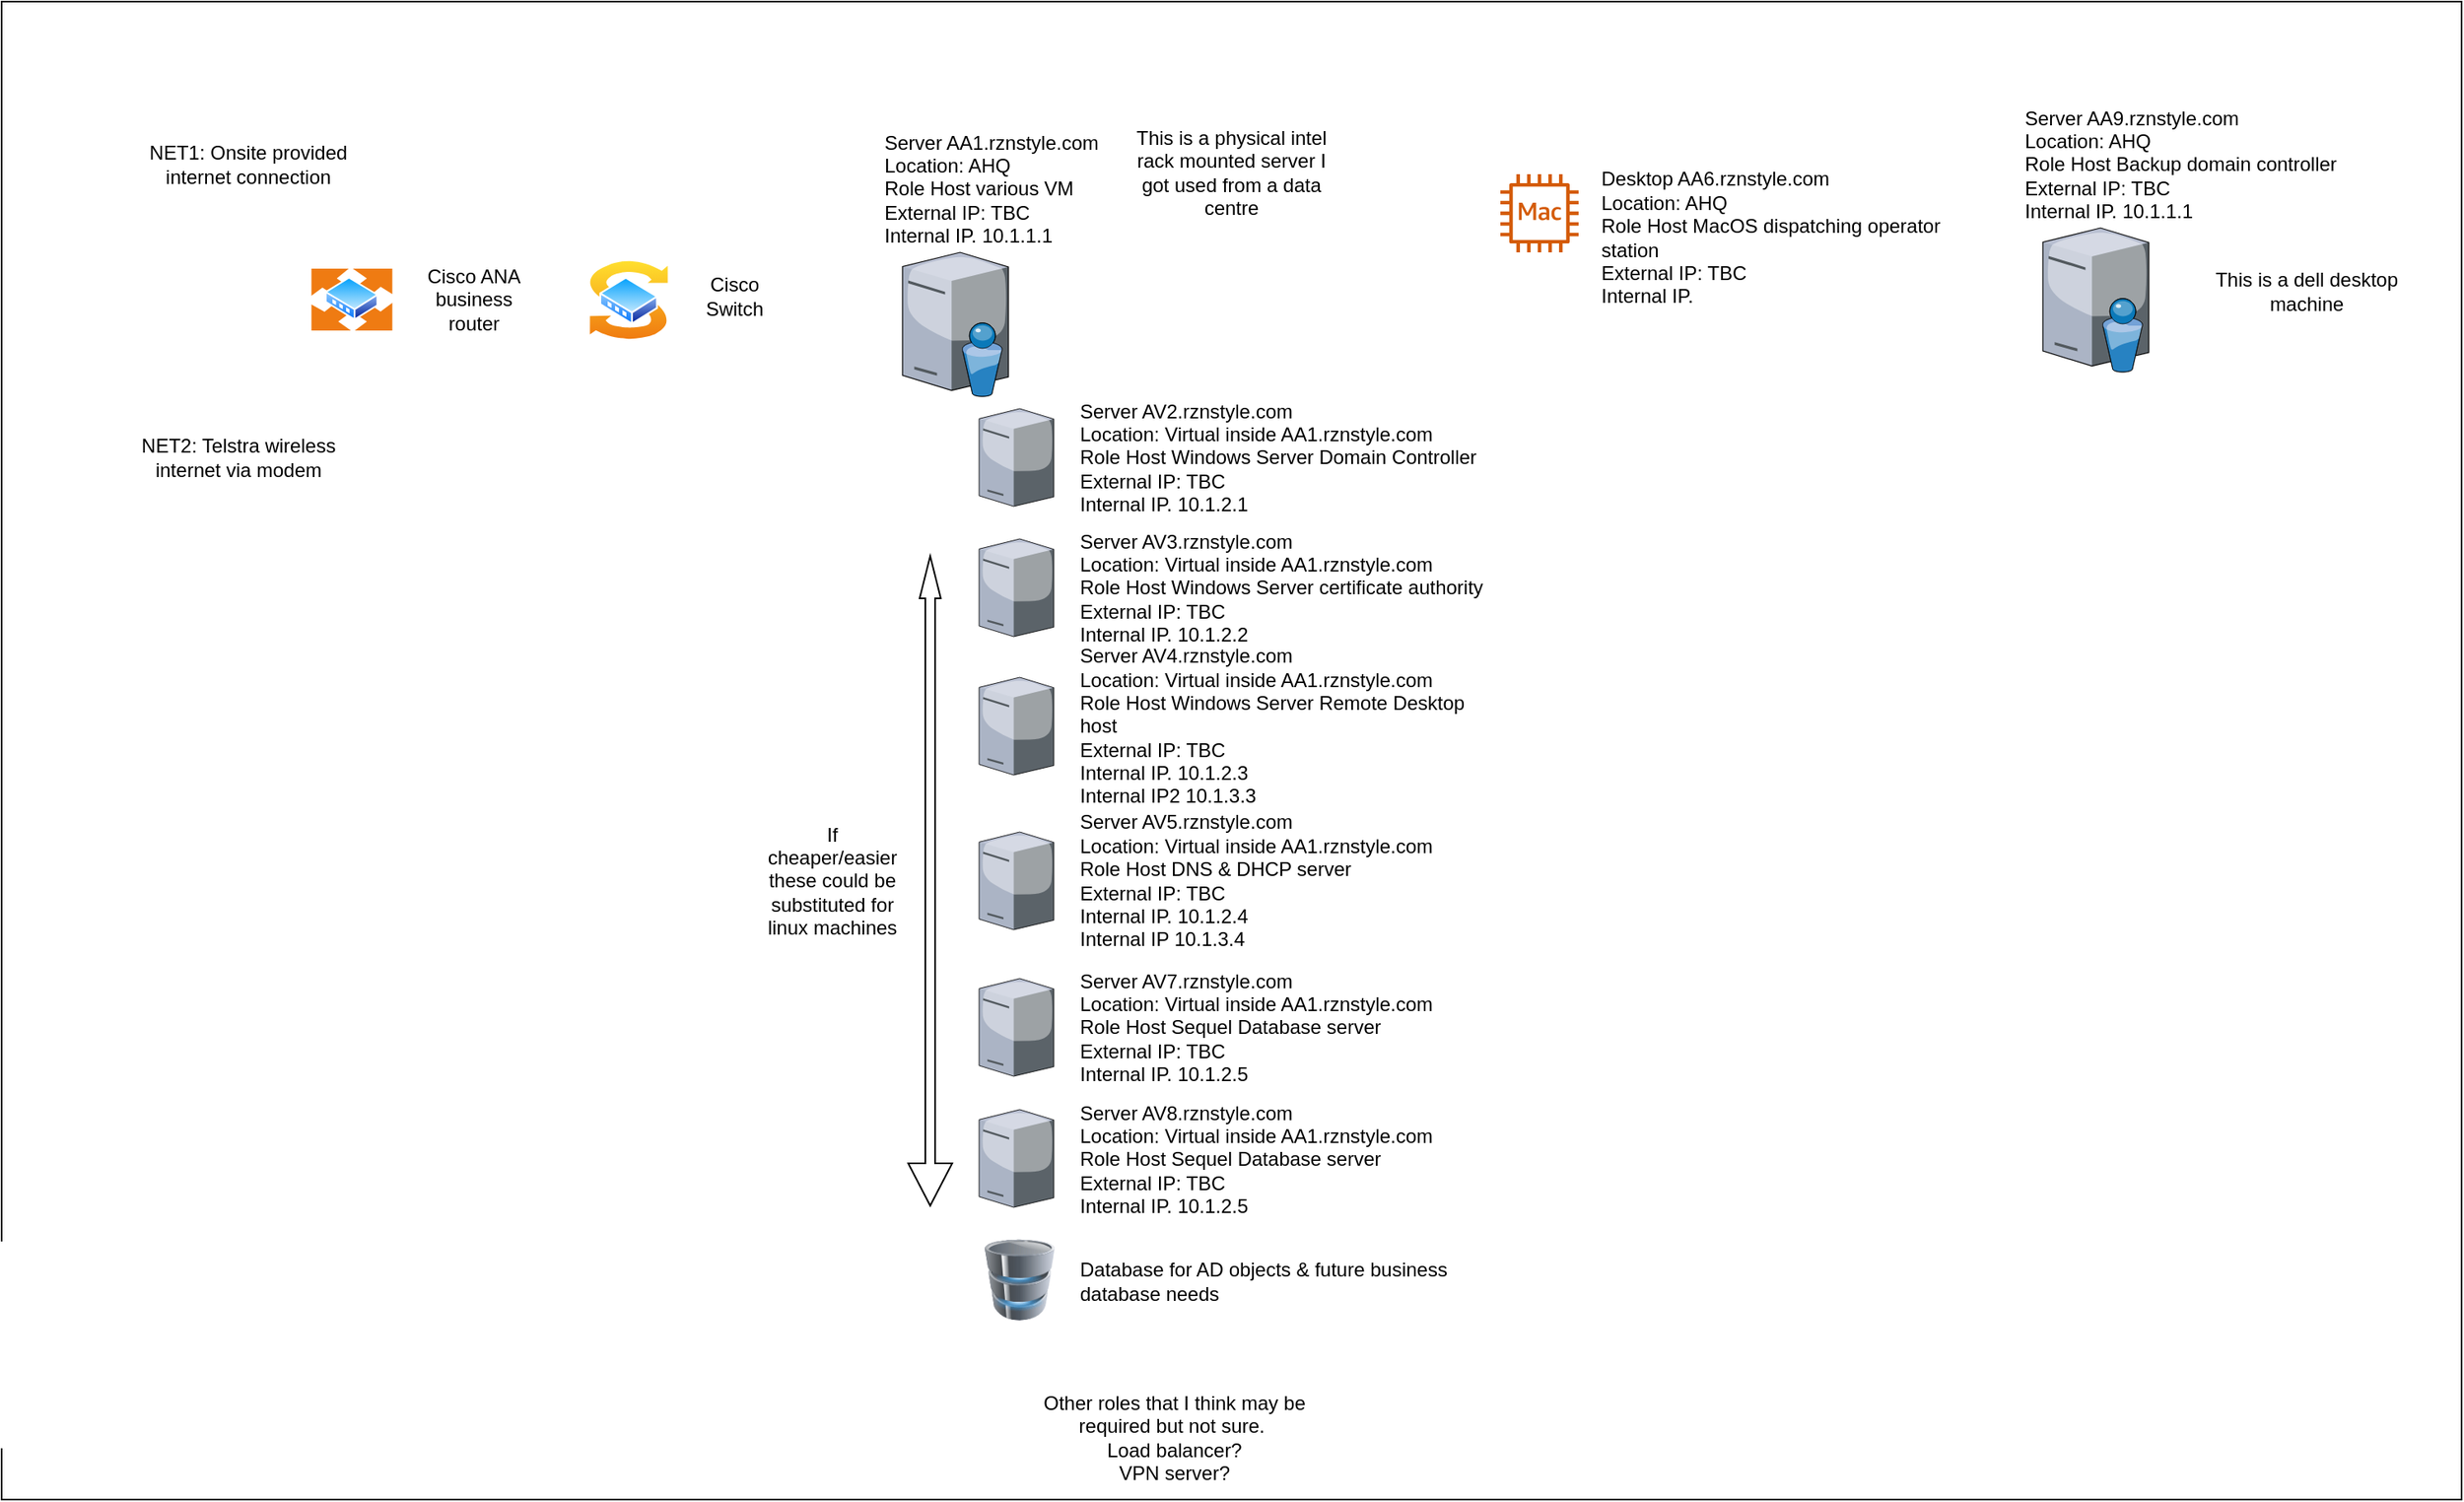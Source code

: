 <mxfile version="21.2.3" type="github">
  <diagram name="Page-1" id="822b0af5-4adb-64df-f703-e8dfc1f81529">
    <mxGraphModel dx="1460" dy="1691" grid="1" gridSize="10" guides="1" tooltips="1" connect="1" arrows="1" fold="1" page="1" pageScale="1" pageWidth="1100" pageHeight="850" background="none" math="0" shadow="0">
      <root>
        <mxCell id="0" />
        <mxCell id="1" parent="0" />
        <mxCell id="7GHPirL2G5iuhD6CfWB7-33" value="" style="rounded=0;whiteSpace=wrap;html=1;fillColor=none;" vertex="1" parent="1">
          <mxGeometry x="510" y="-90" width="1510" height="920" as="geometry" />
        </mxCell>
        <mxCell id="7d933b09d9755ecc-4" value="" style="verticalLabelPosition=bottom;aspect=fixed;html=1;verticalAlign=top;strokeColor=none;shape=mxgraph.citrix.directory_server;rounded=0;shadow=0;comic=0;fontFamily=Verdana;" parent="1" vertex="1">
          <mxGeometry x="1063" y="64" width="65" height="88.5" as="geometry" />
        </mxCell>
        <mxCell id="7d933b09d9755ecc-17" value="" style="verticalLabelPosition=bottom;aspect=fixed;html=1;verticalAlign=top;strokeColor=none;shape=mxgraph.citrix.tower_server;rounded=0;shadow=0;comic=0;fontFamily=Verdana;" parent="1" vertex="1">
          <mxGeometry x="1110" y="160" width="45.88" height="60" as="geometry" />
        </mxCell>
        <mxCell id="7GHPirL2G5iuhD6CfWB7-1" value="Server AA1.rznstyle.com&lt;br&gt;Location: AHQ&lt;br&gt;Role Host various VM&lt;br&gt;External IP: TBC&lt;br&gt;&lt;div style=&quot;&quot;&gt;Internal IP. 10.1.1.1&lt;/div&gt;" style="text;strokeColor=none;align=left;fillColor=none;html=1;verticalAlign=middle;whiteSpace=wrap;rounded=0;" vertex="1" parent="1">
          <mxGeometry x="1050" y="10" width="210" height="30" as="geometry" />
        </mxCell>
        <mxCell id="7GHPirL2G5iuhD6CfWB7-2" value="Server AV2.rznstyle.com&lt;br&gt;Location: Virtual inside AA1.rznstyle.com&lt;br&gt;Role Host Windows Server Domain Controller&lt;br&gt;External IP: TBC&lt;br&gt;&lt;div style=&quot;&quot;&gt;Internal IP. 10.1.2.1&lt;/div&gt;" style="text;strokeColor=none;align=left;fillColor=none;html=1;verticalAlign=middle;whiteSpace=wrap;rounded=0;" vertex="1" parent="1">
          <mxGeometry x="1170" y="175" width="250" height="30" as="geometry" />
        </mxCell>
        <mxCell id="7GHPirL2G5iuhD6CfWB7-3" value="" style="verticalLabelPosition=bottom;aspect=fixed;html=1;verticalAlign=top;strokeColor=none;shape=mxgraph.citrix.tower_server;rounded=0;shadow=0;comic=0;fontFamily=Verdana;" vertex="1" parent="1">
          <mxGeometry x="1110" y="240" width="45.88" height="60" as="geometry" />
        </mxCell>
        <mxCell id="7GHPirL2G5iuhD6CfWB7-4" value="Server AV3.rznstyle.com&lt;br&gt;Location: Virtual inside AA1.rznstyle.com&lt;br&gt;Role Host Windows Server certificate authority&lt;br&gt;External IP: TBC&lt;br&gt;&lt;div style=&quot;&quot;&gt;Internal IP. 10.1.2.2&lt;/div&gt;" style="text;strokeColor=none;align=left;fillColor=none;html=1;verticalAlign=middle;whiteSpace=wrap;rounded=0;" vertex="1" parent="1">
          <mxGeometry x="1170" y="255" width="250" height="30" as="geometry" />
        </mxCell>
        <mxCell id="7GHPirL2G5iuhD6CfWB7-5" value="" style="verticalLabelPosition=bottom;aspect=fixed;html=1;verticalAlign=top;strokeColor=none;shape=mxgraph.citrix.tower_server;rounded=0;shadow=0;comic=0;fontFamily=Verdana;" vertex="1" parent="1">
          <mxGeometry x="1110" y="325" width="45.88" height="60" as="geometry" />
        </mxCell>
        <mxCell id="7GHPirL2G5iuhD6CfWB7-6" value="Server AV4.rznstyle.com&lt;br&gt;Location: Virtual inside AA1.rznstyle.com&lt;br&gt;Role Host Windows Server Remote Desktop host&lt;br&gt;External IP: TBC&lt;br&gt;&lt;div style=&quot;&quot;&gt;Internal IP. 10.1.2.3&lt;/div&gt;&lt;div style=&quot;&quot;&gt;Internal IP2 10.1.3.3&lt;/div&gt;" style="text;strokeColor=none;align=left;fillColor=none;html=1;verticalAlign=middle;whiteSpace=wrap;rounded=0;" vertex="1" parent="1">
          <mxGeometry x="1170" y="340" width="250" height="30" as="geometry" />
        </mxCell>
        <mxCell id="7GHPirL2G5iuhD6CfWB7-7" value="" style="verticalLabelPosition=bottom;aspect=fixed;html=1;verticalAlign=top;strokeColor=none;shape=mxgraph.citrix.tower_server;rounded=0;shadow=0;comic=0;fontFamily=Verdana;" vertex="1" parent="1">
          <mxGeometry x="1110" y="420" width="45.88" height="60" as="geometry" />
        </mxCell>
        <mxCell id="7GHPirL2G5iuhD6CfWB7-8" value="Server AV5.rznstyle.com&lt;br&gt;Location: Virtual inside AA1.rznstyle.com&lt;br&gt;Role Host DNS &amp;amp; DHCP server&lt;br&gt;External IP: TBC&lt;br&gt;&lt;div style=&quot;&quot;&gt;Internal IP. 10.1.2.4&lt;/div&gt;&lt;div style=&quot;&quot;&gt;Internal IP 10.1.3.4&lt;/div&gt;" style="text;strokeColor=none;align=left;fillColor=none;html=1;verticalAlign=middle;whiteSpace=wrap;rounded=0;" vertex="1" parent="1">
          <mxGeometry x="1170" y="435" width="250" height="30" as="geometry" />
        </mxCell>
        <mxCell id="7GHPirL2G5iuhD6CfWB7-9" value="" style="sketch=0;outlineConnect=0;fontColor=#232F3E;gradientColor=none;fillColor=#D45B07;strokeColor=none;dashed=0;verticalLabelPosition=bottom;verticalAlign=top;align=center;html=1;fontSize=12;fontStyle=0;aspect=fixed;pointerEvents=1;shape=mxgraph.aws4.mac_instance;" vertex="1" parent="1">
          <mxGeometry x="1430" y="16" width="48" height="48" as="geometry" />
        </mxCell>
        <mxCell id="7GHPirL2G5iuhD6CfWB7-10" value="Desktop AA6.rznstyle.com&lt;br&gt;Location: AHQ&lt;br&gt;Role Host MacOS dispatching operator station&amp;nbsp;&lt;br&gt;External IP: TBC&lt;br&gt;&lt;div style=&quot;&quot;&gt;Internal IP.&amp;nbsp;&lt;/div&gt;" style="text;strokeColor=none;align=left;fillColor=none;html=1;verticalAlign=middle;whiteSpace=wrap;rounded=0;" vertex="1" parent="1">
          <mxGeometry x="1490" y="40" width="250" height="30" as="geometry" />
        </mxCell>
        <mxCell id="7GHPirL2G5iuhD6CfWB7-11" value="" style="verticalLabelPosition=bottom;aspect=fixed;html=1;verticalAlign=top;strokeColor=none;shape=mxgraph.citrix.tower_server;rounded=0;shadow=0;comic=0;fontFamily=Verdana;" vertex="1" parent="1">
          <mxGeometry x="1110" y="510" width="45.88" height="60" as="geometry" />
        </mxCell>
        <mxCell id="7GHPirL2G5iuhD6CfWB7-12" value="Server AV7.rznstyle.com&lt;br&gt;Location: Virtual inside AA1.rznstyle.com&lt;br&gt;Role Host Sequel Database server&lt;br&gt;External IP: TBC&lt;br&gt;&lt;div style=&quot;&quot;&gt;Internal IP. 10.1.2.5&lt;/div&gt;" style="text;strokeColor=none;align=left;fillColor=none;html=1;verticalAlign=middle;whiteSpace=wrap;rounded=0;" vertex="1" parent="1">
          <mxGeometry x="1170" y="525" width="250" height="30" as="geometry" />
        </mxCell>
        <mxCell id="7GHPirL2G5iuhD6CfWB7-13" value="Other roles that I think may be required but not sure.&amp;nbsp;&lt;br&gt;Load balancer?&lt;br&gt;VPN server?" style="text;strokeColor=none;align=center;fillColor=none;html=1;verticalAlign=middle;whiteSpace=wrap;rounded=0;" vertex="1" parent="1">
          <mxGeometry x="1130" y="762" width="200" height="60" as="geometry" />
        </mxCell>
        <mxCell id="7GHPirL2G5iuhD6CfWB7-14" value="" style="verticalLabelPosition=bottom;aspect=fixed;html=1;verticalAlign=top;strokeColor=none;shape=mxgraph.citrix.tower_server;rounded=0;shadow=0;comic=0;fontFamily=Verdana;" vertex="1" parent="1">
          <mxGeometry x="1110" y="590.5" width="45.88" height="60" as="geometry" />
        </mxCell>
        <mxCell id="7GHPirL2G5iuhD6CfWB7-15" value="Server AV8.rznstyle.com&lt;br&gt;Location: Virtual inside AA1.rznstyle.com&lt;br&gt;Role Host Sequel Database server&lt;br&gt;External IP: TBC&lt;br&gt;&lt;div style=&quot;&quot;&gt;Internal IP. 10.1.2.5&lt;/div&gt;" style="text;strokeColor=none;align=left;fillColor=none;html=1;verticalAlign=middle;whiteSpace=wrap;rounded=0;" vertex="1" parent="1">
          <mxGeometry x="1170" y="605.5" width="250" height="30" as="geometry" />
        </mxCell>
        <mxCell id="7GHPirL2G5iuhD6CfWB7-16" value="" style="shape=flexArrow;endArrow=classic;startArrow=classic;html=1;rounded=0;endWidth=6;endSize=8.33;width=6;startSize=8.33;" edge="1" parent="1">
          <mxGeometry width="100" height="100" relative="1" as="geometry">
            <mxPoint x="1080" y="650" as="sourcePoint" />
            <mxPoint x="1080" y="250" as="targetPoint" />
          </mxGeometry>
        </mxCell>
        <mxCell id="7GHPirL2G5iuhD6CfWB7-17" value="If cheaper/easier these could be substituted for linux machines" style="text;strokeColor=none;align=center;fillColor=none;html=1;verticalAlign=middle;whiteSpace=wrap;rounded=0;" vertex="1" parent="1">
          <mxGeometry x="990" y="435" width="60" height="30" as="geometry" />
        </mxCell>
        <mxCell id="7GHPirL2G5iuhD6CfWB7-18" value="This is a physical intel rack mounted server I got used from a data centre" style="text;strokeColor=none;align=center;fillColor=none;html=1;verticalAlign=middle;whiteSpace=wrap;rounded=0;" vertex="1" parent="1">
          <mxGeometry x="1200" width="130" height="30" as="geometry" />
        </mxCell>
        <mxCell id="7GHPirL2G5iuhD6CfWB7-19" value="" style="image;aspect=fixed;perimeter=ellipsePerimeter;html=1;align=center;shadow=0;dashed=0;spacingTop=3;image=img/lib/active_directory/router.svg;" vertex="1" parent="1">
          <mxGeometry x="700" y="74" width="50" height="38" as="geometry" />
        </mxCell>
        <mxCell id="7GHPirL2G5iuhD6CfWB7-20" value="Cisco ANA business router" style="text;strokeColor=none;align=center;fillColor=none;html=1;verticalAlign=middle;whiteSpace=wrap;rounded=0;" vertex="1" parent="1">
          <mxGeometry x="770" y="78.25" width="60" height="30" as="geometry" />
        </mxCell>
        <mxCell id="7GHPirL2G5iuhD6CfWB7-21" value="" style="shape=image;html=1;verticalAlign=top;verticalLabelPosition=bottom;labelBackgroundColor=#ffffff;imageAspect=0;aspect=fixed;image=https://cdn2.iconfinder.com/data/icons/whcompare-isometric-web-hosting-servers/50/server-connection-128.png" vertex="1" parent="1">
          <mxGeometry x="621" y="25" width="48" height="48" as="geometry" />
        </mxCell>
        <mxCell id="7GHPirL2G5iuhD6CfWB7-22" value="NET1: Onsite provided internet connection" style="text;strokeColor=none;align=center;fillColor=none;html=1;verticalAlign=middle;whiteSpace=wrap;rounded=0;" vertex="1" parent="1">
          <mxGeometry x="586" y="-5" width="151" height="30" as="geometry" />
        </mxCell>
        <mxCell id="7GHPirL2G5iuhD6CfWB7-23" value="" style="shape=image;html=1;verticalAlign=top;verticalLabelPosition=bottom;labelBackgroundColor=#ffffff;imageAspect=0;aspect=fixed;image=https://cdn2.iconfinder.com/data/icons/whcompare-isometric-web-hosting-servers/50/server-connection-128.png" vertex="1" parent="1">
          <mxGeometry x="621" y="115" width="48" height="48" as="geometry" />
        </mxCell>
        <mxCell id="7GHPirL2G5iuhD6CfWB7-24" value="NET2: Telstra wireless internet via modem" style="text;strokeColor=none;align=center;fillColor=none;html=1;verticalAlign=middle;whiteSpace=wrap;rounded=0;" vertex="1" parent="1">
          <mxGeometry x="580" y="175" width="151" height="30" as="geometry" />
        </mxCell>
        <mxCell id="7GHPirL2G5iuhD6CfWB7-25" value="" style="image;aspect=fixed;perimeter=ellipsePerimeter;html=1;align=center;shadow=0;dashed=0;spacingTop=3;image=img/lib/active_directory/switch.svg;" vertex="1" parent="1">
          <mxGeometry x="870" y="68.25" width="50" height="50" as="geometry" />
        </mxCell>
        <mxCell id="7GHPirL2G5iuhD6CfWB7-26" value="Cisco Switch" style="text;strokeColor=none;align=center;fillColor=none;html=1;verticalAlign=middle;whiteSpace=wrap;rounded=0;" vertex="1" parent="1">
          <mxGeometry x="930" y="76" width="60" height="30" as="geometry" />
        </mxCell>
        <mxCell id="7GHPirL2G5iuhD6CfWB7-28" value="" style="image;html=1;image=img/lib/clip_art/computers/Database_128x128.png" vertex="1" parent="1">
          <mxGeometry x="1110" y="670" width="50" height="50" as="geometry" />
        </mxCell>
        <mxCell id="7GHPirL2G5iuhD6CfWB7-29" value="Database for AD objects &amp;amp; future business database needs" style="text;strokeColor=none;align=left;fillColor=none;html=1;verticalAlign=middle;whiteSpace=wrap;rounded=0;" vertex="1" parent="1">
          <mxGeometry x="1170" y="681" width="250" height="30" as="geometry" />
        </mxCell>
        <mxCell id="7GHPirL2G5iuhD6CfWB7-30" value="" style="verticalLabelPosition=bottom;aspect=fixed;html=1;verticalAlign=top;strokeColor=none;shape=mxgraph.citrix.directory_server;rounded=0;shadow=0;comic=0;fontFamily=Verdana;" vertex="1" parent="1">
          <mxGeometry x="1763" y="49" width="65" height="88.5" as="geometry" />
        </mxCell>
        <mxCell id="7GHPirL2G5iuhD6CfWB7-31" value="Server AA9.rznstyle.com&lt;br&gt;Location: AHQ&lt;br&gt;Role Host Backup domain controller&lt;br&gt;External IP: TBC&lt;br&gt;&lt;div style=&quot;&quot;&gt;Internal IP. 10.1.1.1&lt;/div&gt;" style="text;strokeColor=none;align=left;fillColor=none;html=1;verticalAlign=middle;whiteSpace=wrap;rounded=0;" vertex="1" parent="1">
          <mxGeometry x="1750" y="-5" width="210" height="30" as="geometry" />
        </mxCell>
        <mxCell id="7GHPirL2G5iuhD6CfWB7-32" value="This is a dell desktop machine" style="text;strokeColor=none;align=center;fillColor=none;html=1;verticalAlign=middle;whiteSpace=wrap;rounded=0;" vertex="1" parent="1">
          <mxGeometry x="1860" y="73" width="130" height="30" as="geometry" />
        </mxCell>
      </root>
    </mxGraphModel>
  </diagram>
</mxfile>

